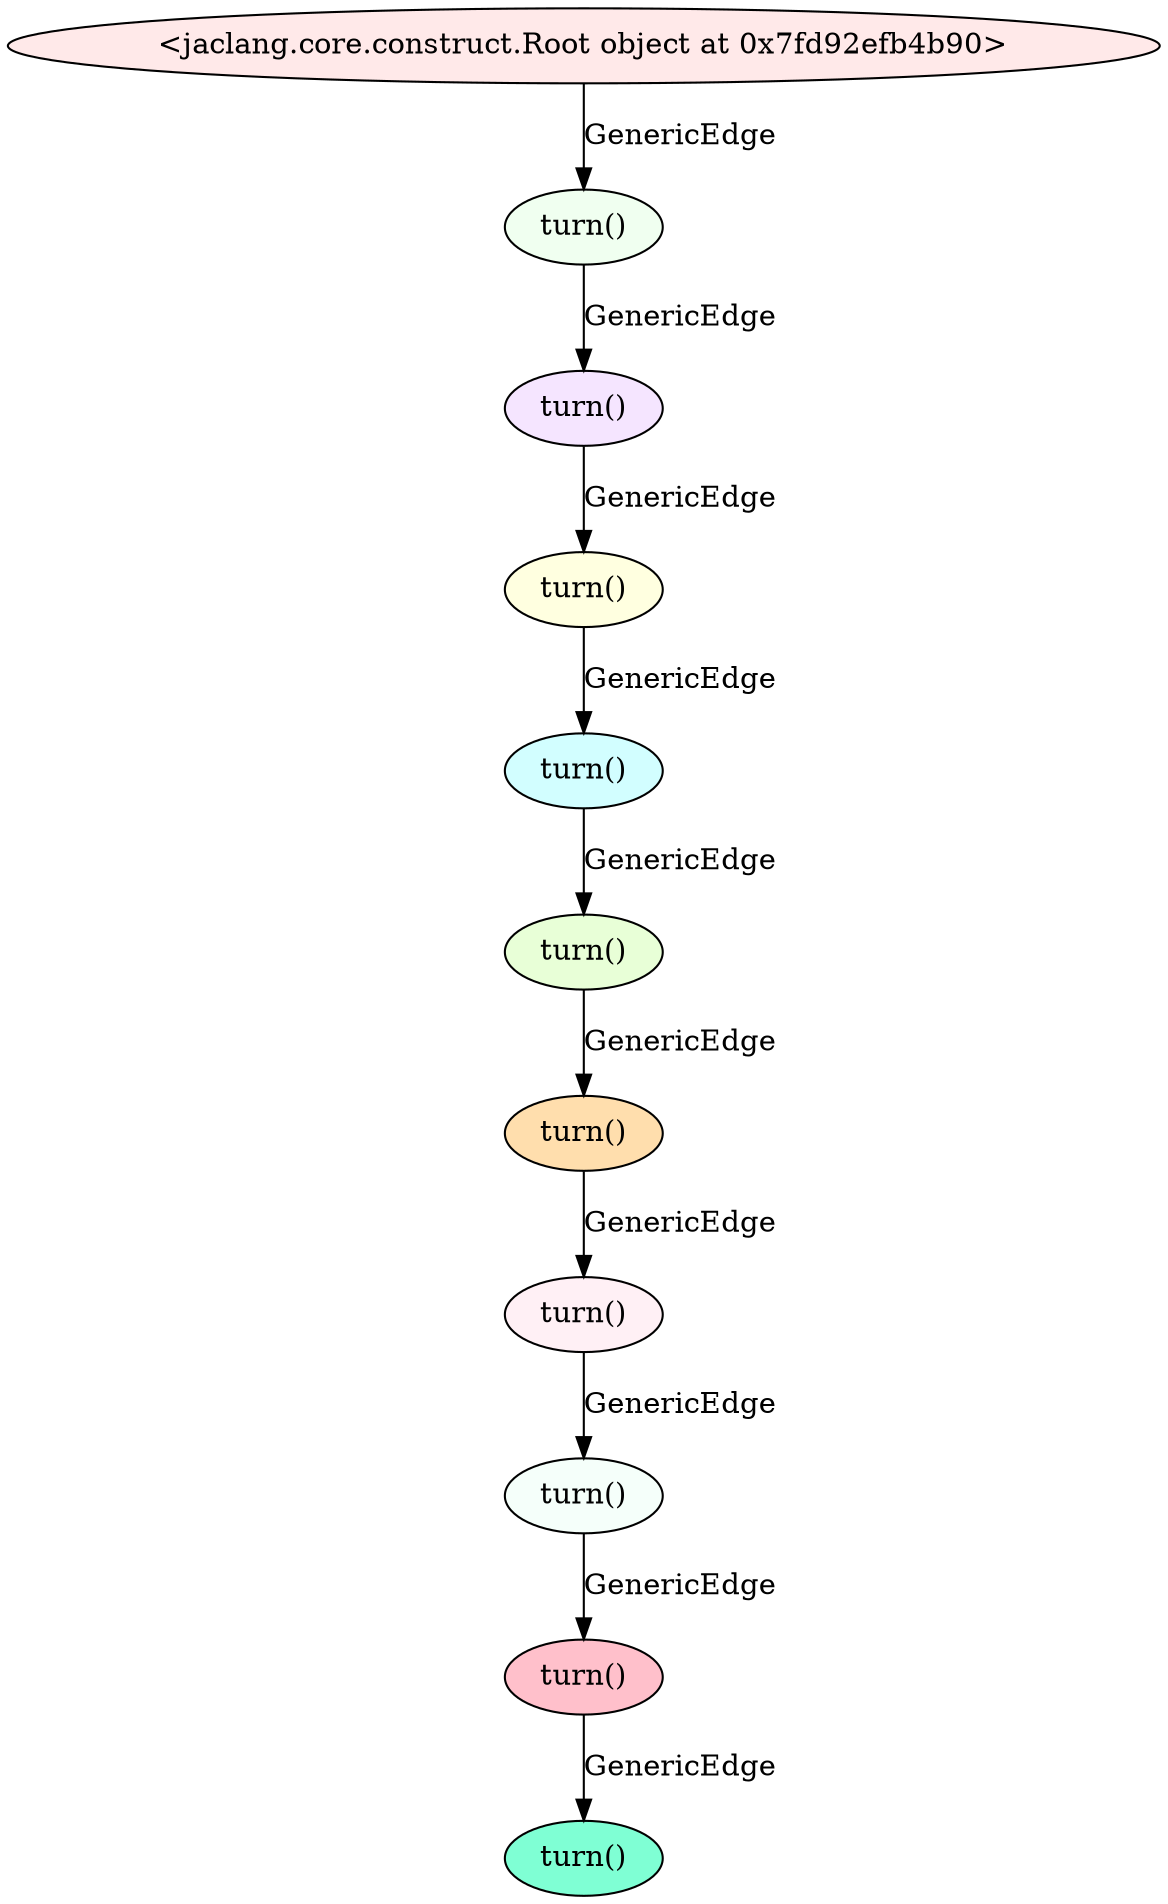 digraph {
node [style="filled", shape="ellipse", fillcolor="invis", fontcolor="black"];
0 -> 1  [label="GenericEdge "];
1 -> 2  [label="GenericEdge "];
2 -> 3  [label="GenericEdge "];
3 -> 4  [label="GenericEdge "];
4 -> 5  [label="GenericEdge "];
5 -> 6  [label="GenericEdge "];
6 -> 7  [label="GenericEdge "];
7 -> 8  [label="GenericEdge "];
8 -> 9  [label="GenericEdge "];
9 -> 10  [label="GenericEdge "];
0 [label="&lt;jaclang.core.construct.Root object at 0x7fd92efb4b90&gt;"fillcolor="#FFE9E9"];
1 [label="turn()"fillcolor="#F0FFF0"];
2 [label="turn()"fillcolor="#F5E5FF"];
3 [label="turn()"fillcolor="#FFFFE0"];
4 [label="turn()"fillcolor="#D2FEFF "];
5 [label="turn()"fillcolor="#E8FFD7"];
6 [label="turn()"fillcolor="#FFDEAD"];
7 [label="turn()"fillcolor="#FFF0F5"];
8 [label="turn()"fillcolor="#F5FFFA"];
9 [label="turn()"fillcolor="#FFC0CB"];
10 [label="turn()"fillcolor="#7FFFD4"];
}